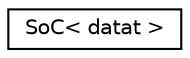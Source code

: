 digraph "Graphical Class Hierarchy"
{
 // LATEX_PDF_SIZE
  edge [fontname="Helvetica",fontsize="10",labelfontname="Helvetica",labelfontsize="10"];
  node [fontname="Helvetica",fontsize="10",shape=record];
  rankdir="LR";
  Node0 [label="SoC\< datat \>",height=0.2,width=0.4,color="black", fillcolor="white", style="filled",URL="$classSoC.html",tooltip="class for simulation based on sum of cisoids"];
}
